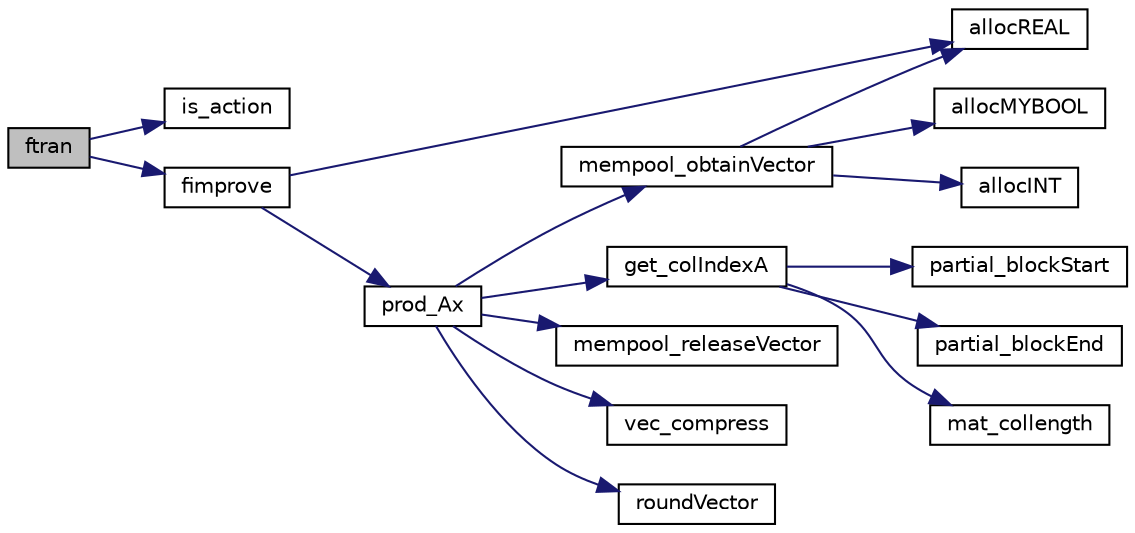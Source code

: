 digraph "ftran"
{
  edge [fontname="Helvetica",fontsize="10",labelfontname="Helvetica",labelfontsize="10"];
  node [fontname="Helvetica",fontsize="10",shape=record];
  rankdir="LR";
  Node700 [label="ftran",height=0.2,width=0.4,color="black", fillcolor="grey75", style="filled", fontcolor="black"];
  Node700 -> Node701 [color="midnightblue",fontsize="10",style="solid",fontname="Helvetica"];
  Node701 [label="is_action",height=0.2,width=0.4,color="black", fillcolor="white", style="filled",URL="$d4/d79/lp__lib_8c.html#a4be8ef3ce8562e3cb31c64fd17a091b5"];
  Node700 -> Node702 [color="midnightblue",fontsize="10",style="solid",fontname="Helvetica"];
  Node702 [label="fimprove",height=0.2,width=0.4,color="black", fillcolor="white", style="filled",URL="$dc/d9a/lp__matrix_8c.html#aa75cb5f463c270155ec6e92957eebacf"];
  Node702 -> Node703 [color="midnightblue",fontsize="10",style="solid",fontname="Helvetica"];
  Node703 [label="allocREAL",height=0.2,width=0.4,color="black", fillcolor="white", style="filled",URL="$d9/d18/lp__utils_8c.html#a7b25e1f9aee74052b4b6df28443ebf48"];
  Node702 -> Node704 [color="midnightblue",fontsize="10",style="solid",fontname="Helvetica"];
  Node704 [label="prod_Ax",height=0.2,width=0.4,color="black", fillcolor="white", style="filled",URL="$dc/d9a/lp__matrix_8c.html#a131acfe80f62b2269f4b089f72405345"];
  Node704 -> Node705 [color="midnightblue",fontsize="10",style="solid",fontname="Helvetica"];
  Node705 [label="mempool_obtainVector",height=0.2,width=0.4,color="black", fillcolor="white", style="filled",URL="$d9/d18/lp__utils_8c.html#a233b90f38c3d8ee45f68c6cf2a52f6c7"];
  Node705 -> Node706 [color="midnightblue",fontsize="10",style="solid",fontname="Helvetica"];
  Node706 [label="allocMYBOOL",height=0.2,width=0.4,color="black", fillcolor="white", style="filled",URL="$d9/d18/lp__utils_8c.html#a0f35a721d2c3a4beea00b2840c2bea30"];
  Node705 -> Node707 [color="midnightblue",fontsize="10",style="solid",fontname="Helvetica"];
  Node707 [label="allocINT",height=0.2,width=0.4,color="black", fillcolor="white", style="filled",URL="$d9/d18/lp__utils_8c.html#a2081b8e14a0691b7e3931fa280ad9e63"];
  Node705 -> Node703 [color="midnightblue",fontsize="10",style="solid",fontname="Helvetica"];
  Node704 -> Node708 [color="midnightblue",fontsize="10",style="solid",fontname="Helvetica"];
  Node708 [label="get_colIndexA",height=0.2,width=0.4,color="black", fillcolor="white", style="filled",URL="$dc/d9a/lp__matrix_8c.html#a00e1a47f99bafc7bc525936719053bb6"];
  Node708 -> Node709 [color="midnightblue",fontsize="10",style="solid",fontname="Helvetica"];
  Node709 [label="partial_blockStart",height=0.2,width=0.4,color="black", fillcolor="white", style="filled",URL="$d2/d46/lp__price_8c.html#aad871e7628dd08ee91e5186e24673d5a"];
  Node708 -> Node710 [color="midnightblue",fontsize="10",style="solid",fontname="Helvetica"];
  Node710 [label="partial_blockEnd",height=0.2,width=0.4,color="black", fillcolor="white", style="filled",URL="$d2/d46/lp__price_8c.html#a6494d316c18292fc4f62ad39591a383a"];
  Node708 -> Node711 [color="midnightblue",fontsize="10",style="solid",fontname="Helvetica"];
  Node711 [label="mat_collength",height=0.2,width=0.4,color="black", fillcolor="white", style="filled",URL="$dc/d9a/lp__matrix_8c.html#a258da1c9a3b1fedd9704451f7ab7e6f4"];
  Node704 -> Node712 [color="midnightblue",fontsize="10",style="solid",fontname="Helvetica"];
  Node712 [label="mempool_releaseVector",height=0.2,width=0.4,color="black", fillcolor="white", style="filled",URL="$d9/d18/lp__utils_8c.html#a0e98bd3eae05375391aa13a79dc248f9"];
  Node704 -> Node713 [color="midnightblue",fontsize="10",style="solid",fontname="Helvetica"];
  Node713 [label="vec_compress",height=0.2,width=0.4,color="black", fillcolor="white", style="filled",URL="$dc/d9a/lp__matrix_8c.html#a1236d2af75570c5f158edcc0583233a5"];
  Node704 -> Node714 [color="midnightblue",fontsize="10",style="solid",fontname="Helvetica"];
  Node714 [label="roundVector",height=0.2,width=0.4,color="black", fillcolor="white", style="filled",URL="$d9/d18/lp__utils_8c.html#a0ca773eb7a7eca9d7c7ea9596dd8ec67"];
}
